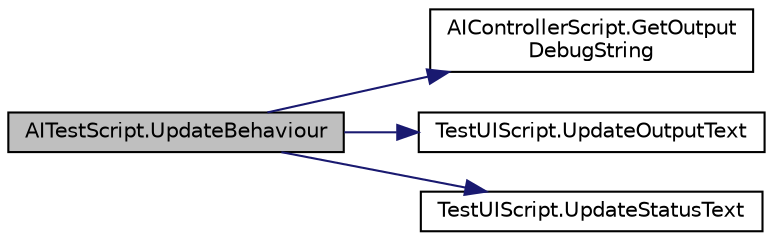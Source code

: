 digraph "AITestScript.UpdateBehaviour"
{
 // LATEX_PDF_SIZE
  edge [fontname="Helvetica",fontsize="10",labelfontname="Helvetica",labelfontsize="10"];
  node [fontname="Helvetica",fontsize="10",shape=record];
  rankdir="LR";
  Node1 [label="AITestScript.UpdateBehaviour",height=0.2,width=0.4,color="black", fillcolor="grey75", style="filled", fontcolor="black",tooltip=" "];
  Node1 -> Node2 [color="midnightblue",fontsize="10",style="solid",fontname="Helvetica"];
  Node2 [label="AIControllerScript.GetOutput\lDebugString",height=0.2,width=0.4,color="black", fillcolor="white", style="filled",URL="$class_a_i_controller_script.html#a2a5225a5dd86ac65bba12292cd4797a0",tooltip="Get the Output Debug stack in string"];
  Node1 -> Node3 [color="midnightblue",fontsize="10",style="solid",fontname="Helvetica"];
  Node3 [label="TestUIScript.UpdateOutputText",height=0.2,width=0.4,color="black", fillcolor="white", style="filled",URL="$class_test_u_i_script.html#a94c0d3e6e72145977da15963e7eb2b4c",tooltip=" "];
  Node1 -> Node4 [color="midnightblue",fontsize="10",style="solid",fontname="Helvetica"];
  Node4 [label="TestUIScript.UpdateStatusText",height=0.2,width=0.4,color="black", fillcolor="white", style="filled",URL="$class_test_u_i_script.html#ae0319bed835b9019d7e4a1713c49774f",tooltip=" "];
}
